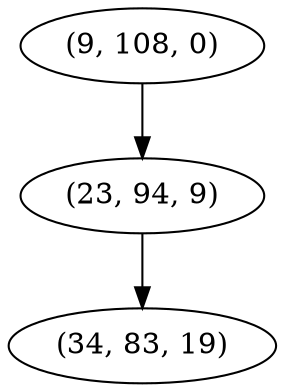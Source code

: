digraph tree {
    "(9, 108, 0)";
    "(23, 94, 9)";
    "(34, 83, 19)";
    "(9, 108, 0)" -> "(23, 94, 9)";
    "(23, 94, 9)" -> "(34, 83, 19)";
}
